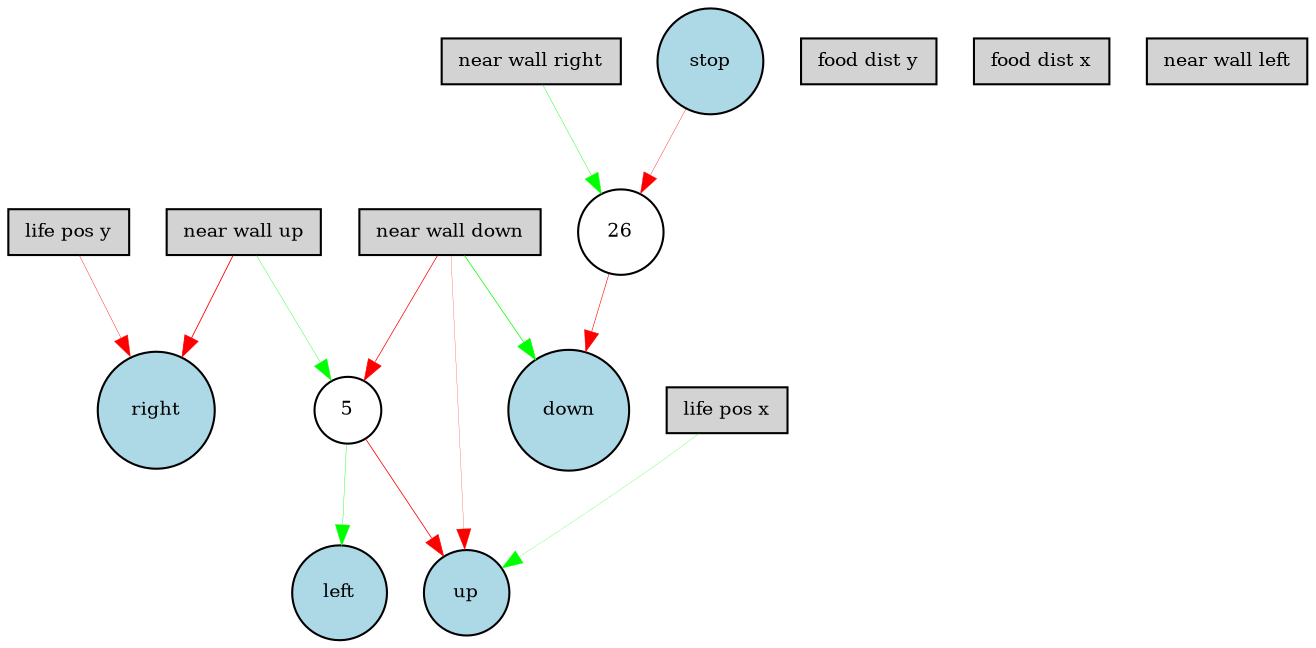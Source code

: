digraph {
	node [fontsize=9 height=0.3 shape=circle width=0.3]
	"life pos y" [fillcolor=lightgray shape=box style=filled]
	"near wall down" [fillcolor=lightgray shape=box style=filled]
	"food dist y" [fillcolor=lightgray shape=box style=filled]
	"near wall up" [fillcolor=lightgray shape=box style=filled]
	"food dist x" [fillcolor=lightgray shape=box style=filled]
	"near wall right" [fillcolor=lightgray shape=box style=filled]
	"life pos x" [fillcolor=lightgray shape=box style=filled]
	"near wall left" [fillcolor=lightgray shape=box style=filled]
	stop [fillcolor=lightblue style=filled]
	up [fillcolor=lightblue style=filled]
	down [fillcolor=lightblue style=filled]
	left [fillcolor=lightblue style=filled]
	right [fillcolor=lightblue style=filled]
	5 [fillcolor=white style=filled]
	26 [fillcolor=white style=filled]
	"life pos x" -> up [color=green penwidth=0.11304878907286636 style=solid]
	"near wall up" -> right [color=red penwidth=0.4156985140919677 style=solid]
	"near wall down" -> 5 [color=red penwidth=0.3461301724165902 style=solid]
	26 -> down [color=red penwidth=0.2769372309861907 style=solid]
	stop -> 26 [color=red penwidth=0.1799648421050869 style=solid]
	"near wall up" -> 5 [color=green penwidth=0.1729634493212388 style=solid]
	5 -> left [color=green penwidth=0.18592887874155511 style=solid]
	"life pos y" -> right [color=red penwidth=0.19027182265527465 style=solid]
	5 -> up [color=red penwidth=0.37872605059064346 style=solid]
	"near wall right" -> 26 [color=green penwidth=0.19971886839681885 style=solid]
	"near wall down" -> down [color=green penwidth=0.3470753928147464 style=solid]
	"near wall down" -> up [color=red penwidth=0.11659658437629518 style=solid]
}
